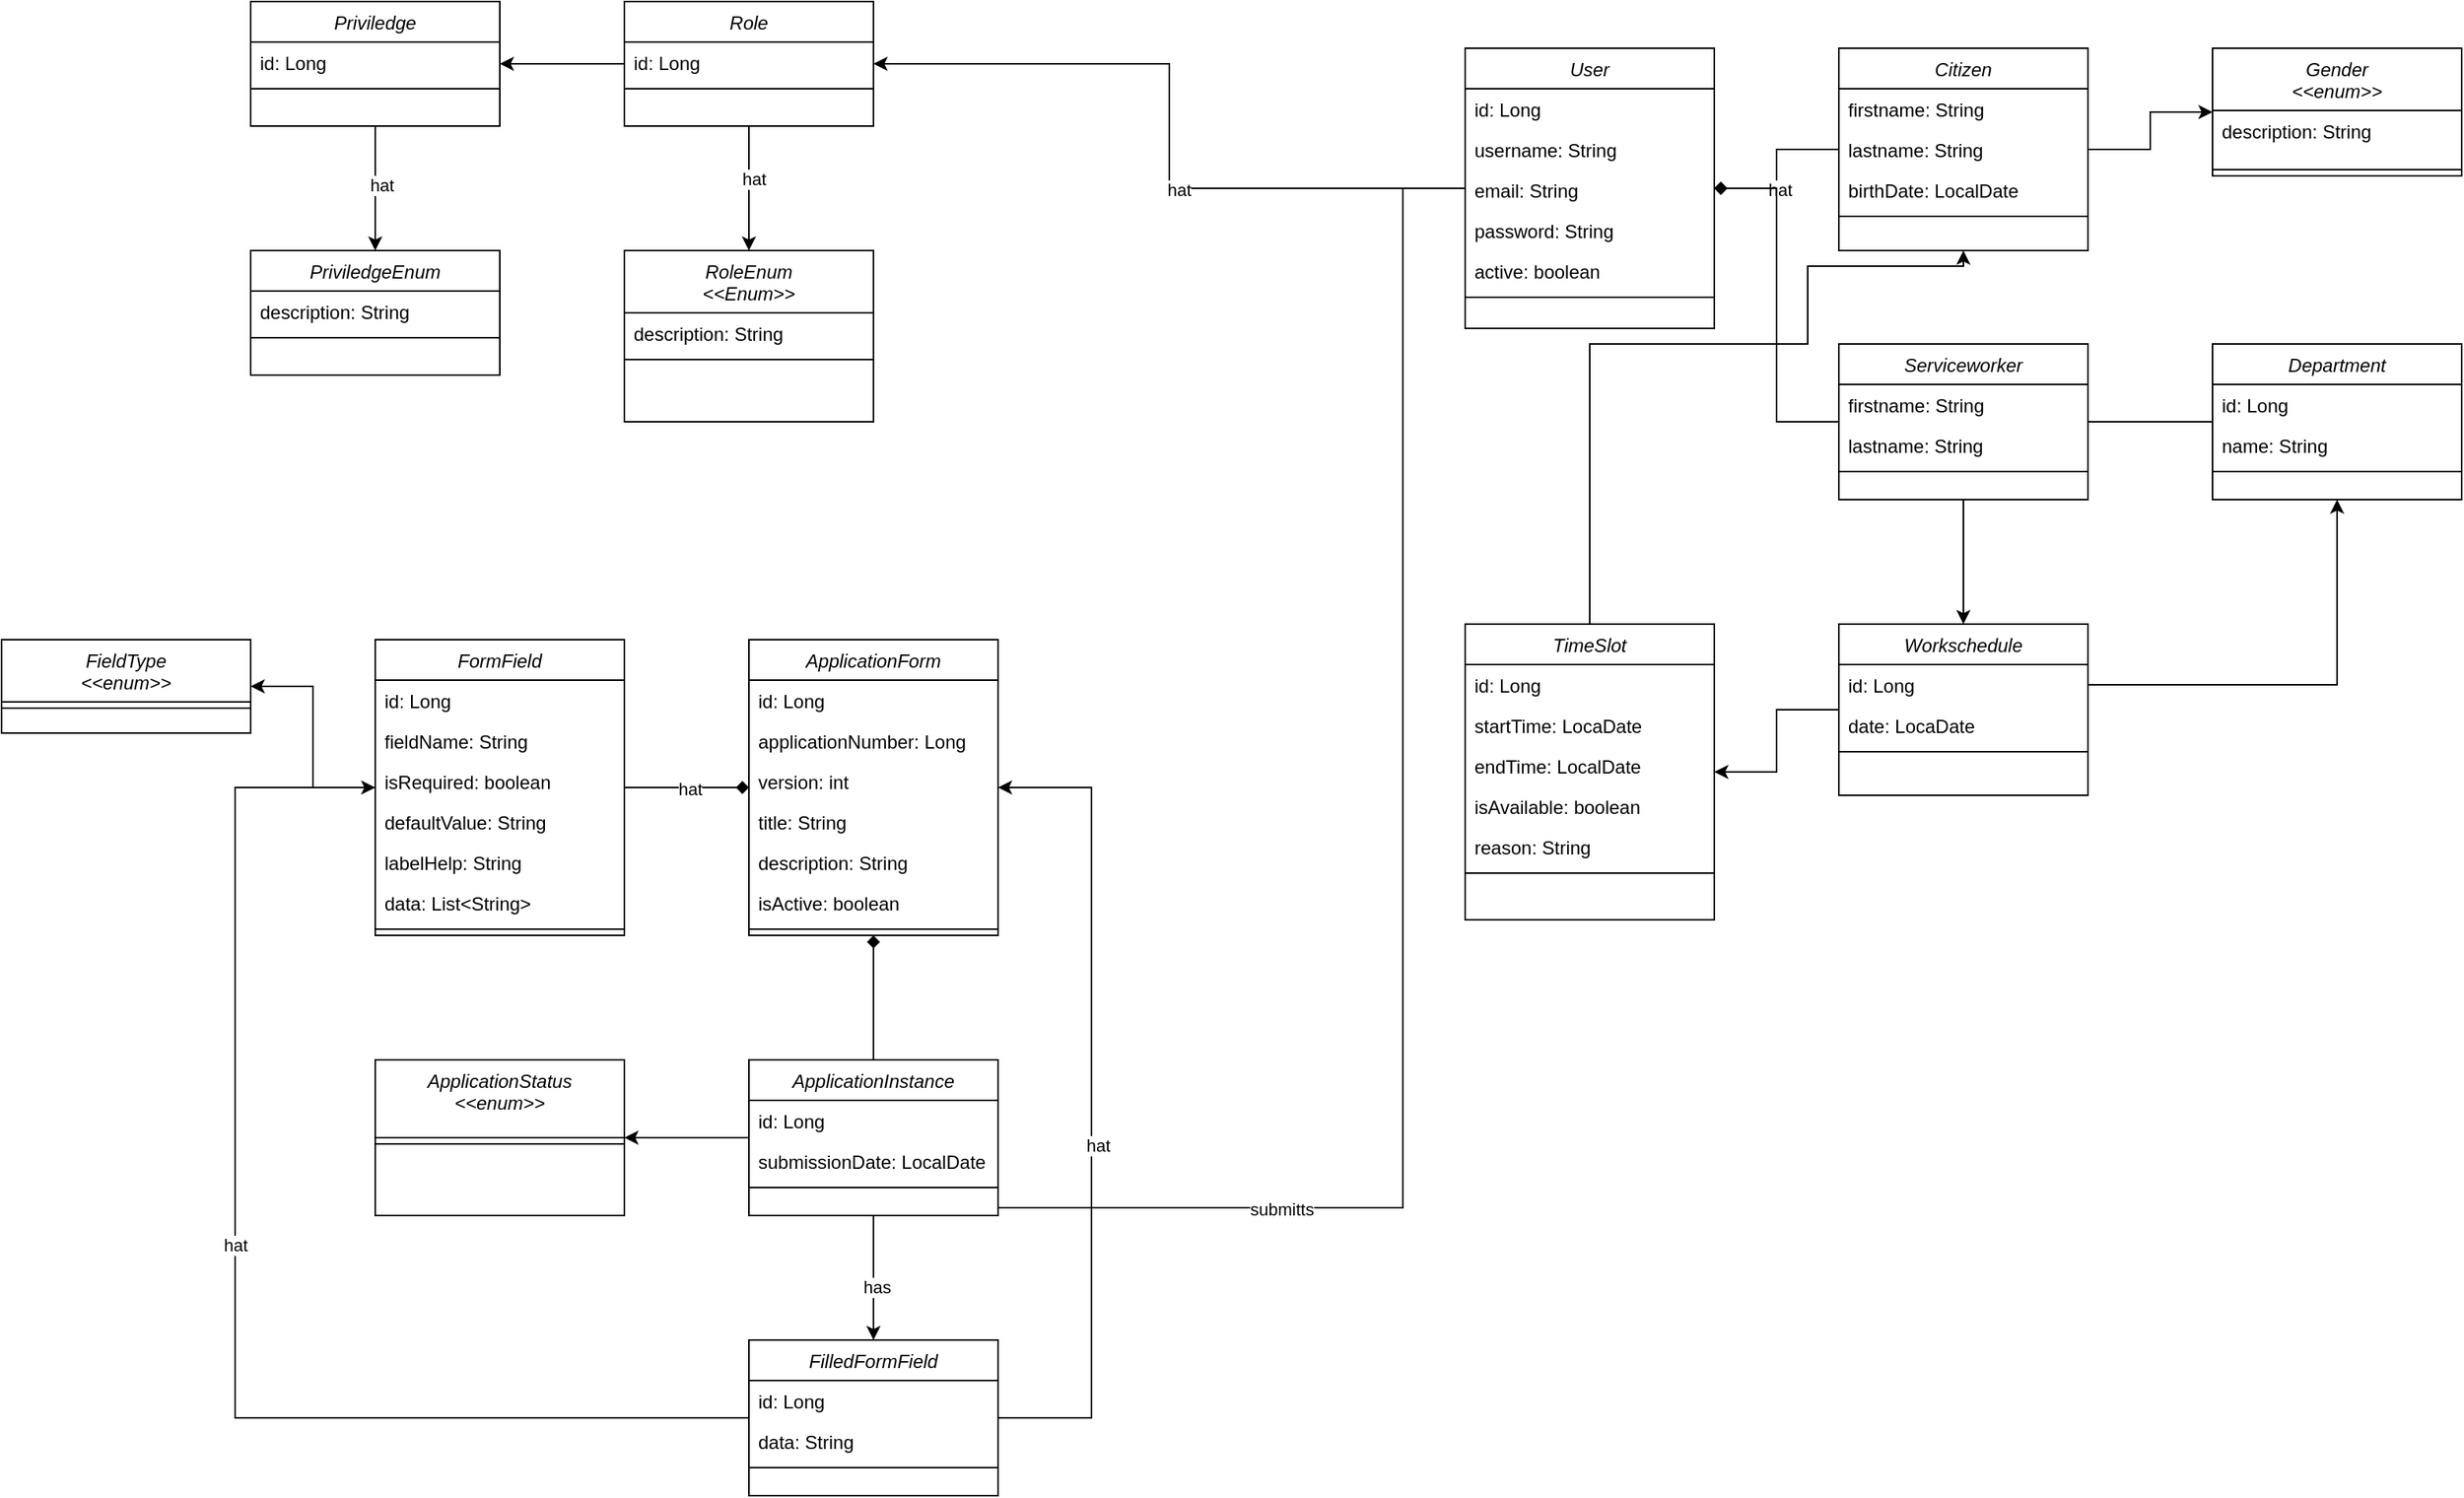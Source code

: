 <mxfile version="26.0.3">
  <diagram id="C5RBs43oDa-KdzZeNtuy" name="Page-1">
    <mxGraphModel dx="2947" dy="1376" grid="1" gridSize="10" guides="1" tooltips="1" connect="1" arrows="1" fold="1" page="1" pageScale="1" pageWidth="827" pageHeight="1169" math="0" shadow="0">
      <root>
        <mxCell id="WIyWlLk6GJQsqaUBKTNV-0" />
        <mxCell id="WIyWlLk6GJQsqaUBKTNV-1" parent="WIyWlLk6GJQsqaUBKTNV-0" />
        <mxCell id="6bHuOP_yuYcbNg2wwHoa-10" value="" style="edgeStyle=orthogonalEdgeStyle;rounded=0;orthogonalLoop=1;jettySize=auto;html=1;" edge="1" parent="WIyWlLk6GJQsqaUBKTNV-1" source="zkfFHV4jXpPFQw0GAbJ--0" target="6bHuOP_yuYcbNg2wwHoa-3">
          <mxGeometry relative="1" as="geometry" />
        </mxCell>
        <mxCell id="6bHuOP_yuYcbNg2wwHoa-11" value="hat" style="edgeLabel;html=1;align=center;verticalAlign=middle;resizable=0;points=[];" vertex="1" connectable="0" parent="6bHuOP_yuYcbNg2wwHoa-10">
          <mxGeometry x="-0.2" y="1" relative="1" as="geometry">
            <mxPoint as="offset" />
          </mxGeometry>
        </mxCell>
        <mxCell id="6bHuOP_yuYcbNg2wwHoa-40" value="" style="edgeStyle=orthogonalEdgeStyle;rounded=0;orthogonalLoop=1;jettySize=auto;html=1;startArrow=diamond;startFill=1;endArrow=none;endFill=0;" edge="1" parent="WIyWlLk6GJQsqaUBKTNV-1" source="zkfFHV4jXpPFQw0GAbJ--0" target="6bHuOP_yuYcbNg2wwHoa-33">
          <mxGeometry relative="1" as="geometry" />
        </mxCell>
        <mxCell id="6bHuOP_yuYcbNg2wwHoa-41" value="hat" style="edgeLabel;html=1;align=center;verticalAlign=middle;resizable=0;points=[];" vertex="1" connectable="0" parent="6bHuOP_yuYcbNg2wwHoa-40">
          <mxGeometry x="-0.154" y="-2" relative="1" as="geometry">
            <mxPoint y="5" as="offset" />
          </mxGeometry>
        </mxCell>
        <mxCell id="zkfFHV4jXpPFQw0GAbJ--0" value="User" style="swimlane;fontStyle=2;align=center;verticalAlign=top;childLayout=stackLayout;horizontal=1;startSize=26;horizontalStack=0;resizeParent=1;resizeLast=0;collapsible=1;marginBottom=0;rounded=0;shadow=0;strokeWidth=1;" parent="WIyWlLk6GJQsqaUBKTNV-1" vertex="1">
          <mxGeometry x="150" y="120" width="160" height="180" as="geometry">
            <mxRectangle x="230" y="140" width="160" height="26" as="alternateBounds" />
          </mxGeometry>
        </mxCell>
        <mxCell id="zkfFHV4jXpPFQw0GAbJ--1" value="id: Long" style="text;align=left;verticalAlign=top;spacingLeft=4;spacingRight=4;overflow=hidden;rotatable=0;points=[[0,0.5],[1,0.5]];portConstraint=eastwest;" parent="zkfFHV4jXpPFQw0GAbJ--0" vertex="1">
          <mxGeometry y="26" width="160" height="26" as="geometry" />
        </mxCell>
        <mxCell id="zkfFHV4jXpPFQw0GAbJ--2" value="username: String" style="text;align=left;verticalAlign=top;spacingLeft=4;spacingRight=4;overflow=hidden;rotatable=0;points=[[0,0.5],[1,0.5]];portConstraint=eastwest;rounded=0;shadow=0;html=0;" parent="zkfFHV4jXpPFQw0GAbJ--0" vertex="1">
          <mxGeometry y="52" width="160" height="26" as="geometry" />
        </mxCell>
        <mxCell id="zkfFHV4jXpPFQw0GAbJ--3" value="email: String" style="text;align=left;verticalAlign=top;spacingLeft=4;spacingRight=4;overflow=hidden;rotatable=0;points=[[0,0.5],[1,0.5]];portConstraint=eastwest;rounded=0;shadow=0;html=0;" parent="zkfFHV4jXpPFQw0GAbJ--0" vertex="1">
          <mxGeometry y="78" width="160" height="26" as="geometry" />
        </mxCell>
        <mxCell id="6bHuOP_yuYcbNg2wwHoa-0" value="password: String" style="text;align=left;verticalAlign=top;spacingLeft=4;spacingRight=4;overflow=hidden;rotatable=0;points=[[0,0.5],[1,0.5]];portConstraint=eastwest;rounded=0;shadow=0;html=0;" vertex="1" parent="zkfFHV4jXpPFQw0GAbJ--0">
          <mxGeometry y="104" width="160" height="26" as="geometry" />
        </mxCell>
        <mxCell id="6bHuOP_yuYcbNg2wwHoa-1" value="active: boolean" style="text;align=left;verticalAlign=top;spacingLeft=4;spacingRight=4;overflow=hidden;rotatable=0;points=[[0,0.5],[1,0.5]];portConstraint=eastwest;rounded=0;shadow=0;html=0;" vertex="1" parent="zkfFHV4jXpPFQw0GAbJ--0">
          <mxGeometry y="130" width="160" height="26" as="geometry" />
        </mxCell>
        <mxCell id="zkfFHV4jXpPFQw0GAbJ--4" value="" style="line;html=1;strokeWidth=1;align=left;verticalAlign=middle;spacingTop=-1;spacingLeft=3;spacingRight=3;rotatable=0;labelPosition=right;points=[];portConstraint=eastwest;" parent="zkfFHV4jXpPFQw0GAbJ--0" vertex="1">
          <mxGeometry y="156" width="160" height="8" as="geometry" />
        </mxCell>
        <mxCell id="6bHuOP_yuYcbNg2wwHoa-15" value="" style="edgeStyle=orthogonalEdgeStyle;rounded=0;orthogonalLoop=1;jettySize=auto;html=1;" edge="1" parent="WIyWlLk6GJQsqaUBKTNV-1" source="6bHuOP_yuYcbNg2wwHoa-3" target="6bHuOP_yuYcbNg2wwHoa-12">
          <mxGeometry relative="1" as="geometry" />
        </mxCell>
        <mxCell id="6bHuOP_yuYcbNg2wwHoa-16" value="hat" style="edgeLabel;html=1;align=center;verticalAlign=middle;resizable=0;points=[];" vertex="1" connectable="0" parent="6bHuOP_yuYcbNg2wwHoa-15">
          <mxGeometry x="-0.15" y="3" relative="1" as="geometry">
            <mxPoint as="offset" />
          </mxGeometry>
        </mxCell>
        <mxCell id="6bHuOP_yuYcbNg2wwHoa-20" value="" style="edgeStyle=orthogonalEdgeStyle;rounded=0;orthogonalLoop=1;jettySize=auto;html=1;" edge="1" parent="WIyWlLk6GJQsqaUBKTNV-1" source="6bHuOP_yuYcbNg2wwHoa-3" target="6bHuOP_yuYcbNg2wwHoa-17">
          <mxGeometry relative="1" as="geometry" />
        </mxCell>
        <mxCell id="6bHuOP_yuYcbNg2wwHoa-3" value="Role" style="swimlane;fontStyle=2;align=center;verticalAlign=top;childLayout=stackLayout;horizontal=1;startSize=26;horizontalStack=0;resizeParent=1;resizeLast=0;collapsible=1;marginBottom=0;rounded=0;shadow=0;strokeWidth=1;" vertex="1" parent="WIyWlLk6GJQsqaUBKTNV-1">
          <mxGeometry x="-390" y="90" width="160" height="80" as="geometry">
            <mxRectangle x="230" y="140" width="160" height="26" as="alternateBounds" />
          </mxGeometry>
        </mxCell>
        <mxCell id="6bHuOP_yuYcbNg2wwHoa-4" value="id: Long" style="text;align=left;verticalAlign=top;spacingLeft=4;spacingRight=4;overflow=hidden;rotatable=0;points=[[0,0.5],[1,0.5]];portConstraint=eastwest;" vertex="1" parent="6bHuOP_yuYcbNg2wwHoa-3">
          <mxGeometry y="26" width="160" height="26" as="geometry" />
        </mxCell>
        <mxCell id="6bHuOP_yuYcbNg2wwHoa-9" value="" style="line;html=1;strokeWidth=1;align=left;verticalAlign=middle;spacingTop=-1;spacingLeft=3;spacingRight=3;rotatable=0;labelPosition=right;points=[];portConstraint=eastwest;" vertex="1" parent="6bHuOP_yuYcbNg2wwHoa-3">
          <mxGeometry y="52" width="160" height="8" as="geometry" />
        </mxCell>
        <mxCell id="6bHuOP_yuYcbNg2wwHoa-12" value="RoleEnum&#xa;&lt;&lt;Enum&gt;&gt;&#xa;" style="swimlane;fontStyle=2;align=center;verticalAlign=top;childLayout=stackLayout;horizontal=1;startSize=40;horizontalStack=0;resizeParent=1;resizeLast=0;collapsible=1;marginBottom=0;rounded=0;shadow=0;strokeWidth=1;" vertex="1" parent="WIyWlLk6GJQsqaUBKTNV-1">
          <mxGeometry x="-390" y="250" width="160" height="110" as="geometry">
            <mxRectangle x="230" y="140" width="160" height="26" as="alternateBounds" />
          </mxGeometry>
        </mxCell>
        <mxCell id="6bHuOP_yuYcbNg2wwHoa-13" value="description: String" style="text;align=left;verticalAlign=top;spacingLeft=4;spacingRight=4;overflow=hidden;rotatable=0;points=[[0,0.5],[1,0.5]];portConstraint=eastwest;" vertex="1" parent="6bHuOP_yuYcbNg2wwHoa-12">
          <mxGeometry y="40" width="160" height="26" as="geometry" />
        </mxCell>
        <mxCell id="6bHuOP_yuYcbNg2wwHoa-14" value="" style="line;html=1;strokeWidth=1;align=left;verticalAlign=middle;spacingTop=-1;spacingLeft=3;spacingRight=3;rotatable=0;labelPosition=right;points=[];portConstraint=eastwest;" vertex="1" parent="6bHuOP_yuYcbNg2wwHoa-12">
          <mxGeometry y="66" width="160" height="8" as="geometry" />
        </mxCell>
        <mxCell id="6bHuOP_yuYcbNg2wwHoa-24" value="" style="edgeStyle=orthogonalEdgeStyle;rounded=0;orthogonalLoop=1;jettySize=auto;html=1;" edge="1" parent="WIyWlLk6GJQsqaUBKTNV-1" source="6bHuOP_yuYcbNg2wwHoa-17" target="6bHuOP_yuYcbNg2wwHoa-21">
          <mxGeometry relative="1" as="geometry" />
        </mxCell>
        <mxCell id="6bHuOP_yuYcbNg2wwHoa-25" value="hat" style="edgeLabel;html=1;align=center;verticalAlign=middle;resizable=0;points=[];" vertex="1" connectable="0" parent="6bHuOP_yuYcbNg2wwHoa-24">
          <mxGeometry x="-0.067" y="4" relative="1" as="geometry">
            <mxPoint as="offset" />
          </mxGeometry>
        </mxCell>
        <mxCell id="6bHuOP_yuYcbNg2wwHoa-17" value="Priviledge" style="swimlane;fontStyle=2;align=center;verticalAlign=top;childLayout=stackLayout;horizontal=1;startSize=26;horizontalStack=0;resizeParent=1;resizeLast=0;collapsible=1;marginBottom=0;rounded=0;shadow=0;strokeWidth=1;" vertex="1" parent="WIyWlLk6GJQsqaUBKTNV-1">
          <mxGeometry x="-630" y="90" width="160" height="80" as="geometry">
            <mxRectangle x="230" y="140" width="160" height="26" as="alternateBounds" />
          </mxGeometry>
        </mxCell>
        <mxCell id="6bHuOP_yuYcbNg2wwHoa-18" value="id: Long" style="text;align=left;verticalAlign=top;spacingLeft=4;spacingRight=4;overflow=hidden;rotatable=0;points=[[0,0.5],[1,0.5]];portConstraint=eastwest;" vertex="1" parent="6bHuOP_yuYcbNg2wwHoa-17">
          <mxGeometry y="26" width="160" height="26" as="geometry" />
        </mxCell>
        <mxCell id="6bHuOP_yuYcbNg2wwHoa-19" value="" style="line;html=1;strokeWidth=1;align=left;verticalAlign=middle;spacingTop=-1;spacingLeft=3;spacingRight=3;rotatable=0;labelPosition=right;points=[];portConstraint=eastwest;" vertex="1" parent="6bHuOP_yuYcbNg2wwHoa-17">
          <mxGeometry y="52" width="160" height="8" as="geometry" />
        </mxCell>
        <mxCell id="6bHuOP_yuYcbNg2wwHoa-21" value="PriviledgeEnum" style="swimlane;fontStyle=2;align=center;verticalAlign=top;childLayout=stackLayout;horizontal=1;startSize=26;horizontalStack=0;resizeParent=1;resizeLast=0;collapsible=1;marginBottom=0;rounded=0;shadow=0;strokeWidth=1;" vertex="1" parent="WIyWlLk6GJQsqaUBKTNV-1">
          <mxGeometry x="-630" y="250" width="160" height="80" as="geometry">
            <mxRectangle x="230" y="140" width="160" height="26" as="alternateBounds" />
          </mxGeometry>
        </mxCell>
        <mxCell id="6bHuOP_yuYcbNg2wwHoa-22" value="description: String" style="text;align=left;verticalAlign=top;spacingLeft=4;spacingRight=4;overflow=hidden;rotatable=0;points=[[0,0.5],[1,0.5]];portConstraint=eastwest;" vertex="1" parent="6bHuOP_yuYcbNg2wwHoa-21">
          <mxGeometry y="26" width="160" height="26" as="geometry" />
        </mxCell>
        <mxCell id="6bHuOP_yuYcbNg2wwHoa-23" value="" style="line;html=1;strokeWidth=1;align=left;verticalAlign=middle;spacingTop=-1;spacingLeft=3;spacingRight=3;rotatable=0;labelPosition=right;points=[];portConstraint=eastwest;" vertex="1" parent="6bHuOP_yuYcbNg2wwHoa-21">
          <mxGeometry y="52" width="160" height="8" as="geometry" />
        </mxCell>
        <mxCell id="6bHuOP_yuYcbNg2wwHoa-49" value="" style="edgeStyle=orthogonalEdgeStyle;rounded=0;orthogonalLoop=1;jettySize=auto;html=1;" edge="1" parent="WIyWlLk6GJQsqaUBKTNV-1" source="6bHuOP_yuYcbNg2wwHoa-33" target="6bHuOP_yuYcbNg2wwHoa-44">
          <mxGeometry relative="1" as="geometry" />
        </mxCell>
        <mxCell id="6bHuOP_yuYcbNg2wwHoa-33" value="Citizen" style="swimlane;fontStyle=2;align=center;verticalAlign=top;childLayout=stackLayout;horizontal=1;startSize=26;horizontalStack=0;resizeParent=1;resizeLast=0;collapsible=1;marginBottom=0;rounded=0;shadow=0;strokeWidth=1;" vertex="1" parent="WIyWlLk6GJQsqaUBKTNV-1">
          <mxGeometry x="390" y="120" width="160" height="130" as="geometry">
            <mxRectangle x="230" y="140" width="160" height="26" as="alternateBounds" />
          </mxGeometry>
        </mxCell>
        <mxCell id="6bHuOP_yuYcbNg2wwHoa-34" value="firstname: String" style="text;align=left;verticalAlign=top;spacingLeft=4;spacingRight=4;overflow=hidden;rotatable=0;points=[[0,0.5],[1,0.5]];portConstraint=eastwest;" vertex="1" parent="6bHuOP_yuYcbNg2wwHoa-33">
          <mxGeometry y="26" width="160" height="26" as="geometry" />
        </mxCell>
        <mxCell id="6bHuOP_yuYcbNg2wwHoa-35" value="lastname: String" style="text;align=left;verticalAlign=top;spacingLeft=4;spacingRight=4;overflow=hidden;rotatable=0;points=[[0,0.5],[1,0.5]];portConstraint=eastwest;rounded=0;shadow=0;html=0;" vertex="1" parent="6bHuOP_yuYcbNg2wwHoa-33">
          <mxGeometry y="52" width="160" height="26" as="geometry" />
        </mxCell>
        <mxCell id="6bHuOP_yuYcbNg2wwHoa-36" value="birthDate: LocalDate" style="text;align=left;verticalAlign=top;spacingLeft=4;spacingRight=4;overflow=hidden;rotatable=0;points=[[0,0.5],[1,0.5]];portConstraint=eastwest;rounded=0;shadow=0;html=0;" vertex="1" parent="6bHuOP_yuYcbNg2wwHoa-33">
          <mxGeometry y="78" width="160" height="26" as="geometry" />
        </mxCell>
        <mxCell id="6bHuOP_yuYcbNg2wwHoa-39" value="" style="line;html=1;strokeWidth=1;align=left;verticalAlign=middle;spacingTop=-1;spacingLeft=3;spacingRight=3;rotatable=0;labelPosition=right;points=[];portConstraint=eastwest;" vertex="1" parent="6bHuOP_yuYcbNg2wwHoa-33">
          <mxGeometry y="104" width="160" height="8" as="geometry" />
        </mxCell>
        <mxCell id="6bHuOP_yuYcbNg2wwHoa-44" value="Gender&#xa;&lt;&lt;enum&gt;&gt;&#xa;" style="swimlane;fontStyle=2;align=center;verticalAlign=top;childLayout=stackLayout;horizontal=1;startSize=40;horizontalStack=0;resizeParent=1;resizeLast=0;collapsible=1;marginBottom=0;rounded=0;shadow=0;strokeWidth=1;" vertex="1" parent="WIyWlLk6GJQsqaUBKTNV-1">
          <mxGeometry x="630" y="120" width="160" height="82" as="geometry">
            <mxRectangle x="230" y="140" width="160" height="26" as="alternateBounds" />
          </mxGeometry>
        </mxCell>
        <mxCell id="6bHuOP_yuYcbNg2wwHoa-47" value="description: String" style="text;align=left;verticalAlign=top;spacingLeft=4;spacingRight=4;overflow=hidden;rotatable=0;points=[[0,0.5],[1,0.5]];portConstraint=eastwest;rounded=0;shadow=0;html=0;" vertex="1" parent="6bHuOP_yuYcbNg2wwHoa-44">
          <mxGeometry y="40" width="160" height="34" as="geometry" />
        </mxCell>
        <mxCell id="6bHuOP_yuYcbNg2wwHoa-48" value="" style="line;html=1;strokeWidth=1;align=left;verticalAlign=middle;spacingTop=-1;spacingLeft=3;spacingRight=3;rotatable=0;labelPosition=right;points=[];portConstraint=eastwest;" vertex="1" parent="6bHuOP_yuYcbNg2wwHoa-44">
          <mxGeometry y="74" width="160" height="8" as="geometry" />
        </mxCell>
        <mxCell id="6bHuOP_yuYcbNg2wwHoa-61" value="" style="edgeStyle=orthogonalEdgeStyle;rounded=0;orthogonalLoop=1;jettySize=auto;html=1;endArrow=none;endFill=0;" edge="1" parent="WIyWlLk6GJQsqaUBKTNV-1" source="6bHuOP_yuYcbNg2wwHoa-50" target="6bHuOP_yuYcbNg2wwHoa-57">
          <mxGeometry relative="1" as="geometry" />
        </mxCell>
        <mxCell id="6bHuOP_yuYcbNg2wwHoa-66" value="" style="edgeStyle=orthogonalEdgeStyle;rounded=0;orthogonalLoop=1;jettySize=auto;html=1;" edge="1" parent="WIyWlLk6GJQsqaUBKTNV-1" source="6bHuOP_yuYcbNg2wwHoa-50" target="6bHuOP_yuYcbNg2wwHoa-62">
          <mxGeometry relative="1" as="geometry" />
        </mxCell>
        <mxCell id="6bHuOP_yuYcbNg2wwHoa-50" value="Serviceworker" style="swimlane;fontStyle=2;align=center;verticalAlign=top;childLayout=stackLayout;horizontal=1;startSize=26;horizontalStack=0;resizeParent=1;resizeLast=0;collapsible=1;marginBottom=0;rounded=0;shadow=0;strokeWidth=1;" vertex="1" parent="WIyWlLk6GJQsqaUBKTNV-1">
          <mxGeometry x="390" y="310" width="160" height="100" as="geometry">
            <mxRectangle x="230" y="140" width="160" height="26" as="alternateBounds" />
          </mxGeometry>
        </mxCell>
        <mxCell id="6bHuOP_yuYcbNg2wwHoa-51" value="firstname: String" style="text;align=left;verticalAlign=top;spacingLeft=4;spacingRight=4;overflow=hidden;rotatable=0;points=[[0,0.5],[1,0.5]];portConstraint=eastwest;" vertex="1" parent="6bHuOP_yuYcbNg2wwHoa-50">
          <mxGeometry y="26" width="160" height="26" as="geometry" />
        </mxCell>
        <mxCell id="6bHuOP_yuYcbNg2wwHoa-52" value="lastname: String" style="text;align=left;verticalAlign=top;spacingLeft=4;spacingRight=4;overflow=hidden;rotatable=0;points=[[0,0.5],[1,0.5]];portConstraint=eastwest;rounded=0;shadow=0;html=0;" vertex="1" parent="6bHuOP_yuYcbNg2wwHoa-50">
          <mxGeometry y="52" width="160" height="26" as="geometry" />
        </mxCell>
        <mxCell id="6bHuOP_yuYcbNg2wwHoa-54" value="" style="line;html=1;strokeWidth=1;align=left;verticalAlign=middle;spacingTop=-1;spacingLeft=3;spacingRight=3;rotatable=0;labelPosition=right;points=[];portConstraint=eastwest;" vertex="1" parent="6bHuOP_yuYcbNg2wwHoa-50">
          <mxGeometry y="78" width="160" height="8" as="geometry" />
        </mxCell>
        <mxCell id="6bHuOP_yuYcbNg2wwHoa-55" style="edgeStyle=orthogonalEdgeStyle;rounded=0;orthogonalLoop=1;jettySize=auto;html=1;entryX=1;entryY=0.5;entryDx=0;entryDy=0;endArrow=diamond;endFill=1;" edge="1" parent="WIyWlLk6GJQsqaUBKTNV-1" source="6bHuOP_yuYcbNg2wwHoa-50" target="zkfFHV4jXpPFQw0GAbJ--0">
          <mxGeometry relative="1" as="geometry" />
        </mxCell>
        <mxCell id="6bHuOP_yuYcbNg2wwHoa-57" value="Department" style="swimlane;fontStyle=2;align=center;verticalAlign=top;childLayout=stackLayout;horizontal=1;startSize=26;horizontalStack=0;resizeParent=1;resizeLast=0;collapsible=1;marginBottom=0;rounded=0;shadow=0;strokeWidth=1;" vertex="1" parent="WIyWlLk6GJQsqaUBKTNV-1">
          <mxGeometry x="630" y="310" width="160" height="100" as="geometry">
            <mxRectangle x="230" y="140" width="160" height="26" as="alternateBounds" />
          </mxGeometry>
        </mxCell>
        <mxCell id="6bHuOP_yuYcbNg2wwHoa-58" value="id: Long" style="text;align=left;verticalAlign=top;spacingLeft=4;spacingRight=4;overflow=hidden;rotatable=0;points=[[0,0.5],[1,0.5]];portConstraint=eastwest;" vertex="1" parent="6bHuOP_yuYcbNg2wwHoa-57">
          <mxGeometry y="26" width="160" height="26" as="geometry" />
        </mxCell>
        <mxCell id="6bHuOP_yuYcbNg2wwHoa-59" value="name: String" style="text;align=left;verticalAlign=top;spacingLeft=4;spacingRight=4;overflow=hidden;rotatable=0;points=[[0,0.5],[1,0.5]];portConstraint=eastwest;rounded=0;shadow=0;html=0;" vertex="1" parent="6bHuOP_yuYcbNg2wwHoa-57">
          <mxGeometry y="52" width="160" height="26" as="geometry" />
        </mxCell>
        <mxCell id="6bHuOP_yuYcbNg2wwHoa-60" value="" style="line;html=1;strokeWidth=1;align=left;verticalAlign=middle;spacingTop=-1;spacingLeft=3;spacingRight=3;rotatable=0;labelPosition=right;points=[];portConstraint=eastwest;" vertex="1" parent="6bHuOP_yuYcbNg2wwHoa-57">
          <mxGeometry y="78" width="160" height="8" as="geometry" />
        </mxCell>
        <mxCell id="6bHuOP_yuYcbNg2wwHoa-74" value="" style="edgeStyle=orthogonalEdgeStyle;rounded=0;orthogonalLoop=1;jettySize=auto;html=1;" edge="1" parent="WIyWlLk6GJQsqaUBKTNV-1" source="6bHuOP_yuYcbNg2wwHoa-62" target="6bHuOP_yuYcbNg2wwHoa-70">
          <mxGeometry relative="1" as="geometry" />
        </mxCell>
        <mxCell id="6bHuOP_yuYcbNg2wwHoa-62" value="Workschedule" style="swimlane;fontStyle=2;align=center;verticalAlign=top;childLayout=stackLayout;horizontal=1;startSize=26;horizontalStack=0;resizeParent=1;resizeLast=0;collapsible=1;marginBottom=0;rounded=0;shadow=0;strokeWidth=1;" vertex="1" parent="WIyWlLk6GJQsqaUBKTNV-1">
          <mxGeometry x="390" y="490" width="160" height="110" as="geometry">
            <mxRectangle x="230" y="140" width="160" height="26" as="alternateBounds" />
          </mxGeometry>
        </mxCell>
        <mxCell id="6bHuOP_yuYcbNg2wwHoa-63" value="id: Long" style="text;align=left;verticalAlign=top;spacingLeft=4;spacingRight=4;overflow=hidden;rotatable=0;points=[[0,0.5],[1,0.5]];portConstraint=eastwest;" vertex="1" parent="6bHuOP_yuYcbNg2wwHoa-62">
          <mxGeometry y="26" width="160" height="26" as="geometry" />
        </mxCell>
        <mxCell id="6bHuOP_yuYcbNg2wwHoa-64" value="date: LocaDate" style="text;align=left;verticalAlign=top;spacingLeft=4;spacingRight=4;overflow=hidden;rotatable=0;points=[[0,0.5],[1,0.5]];portConstraint=eastwest;rounded=0;shadow=0;html=0;" vertex="1" parent="6bHuOP_yuYcbNg2wwHoa-62">
          <mxGeometry y="52" width="160" height="26" as="geometry" />
        </mxCell>
        <mxCell id="6bHuOP_yuYcbNg2wwHoa-65" value="" style="line;html=1;strokeWidth=1;align=left;verticalAlign=middle;spacingTop=-1;spacingLeft=3;spacingRight=3;rotatable=0;labelPosition=right;points=[];portConstraint=eastwest;" vertex="1" parent="6bHuOP_yuYcbNg2wwHoa-62">
          <mxGeometry y="78" width="160" height="8" as="geometry" />
        </mxCell>
        <mxCell id="6bHuOP_yuYcbNg2wwHoa-69" style="edgeStyle=orthogonalEdgeStyle;rounded=0;orthogonalLoop=1;jettySize=auto;html=1;" edge="1" parent="WIyWlLk6GJQsqaUBKTNV-1" source="6bHuOP_yuYcbNg2wwHoa-63" target="6bHuOP_yuYcbNg2wwHoa-57">
          <mxGeometry relative="1" as="geometry" />
        </mxCell>
        <mxCell id="6bHuOP_yuYcbNg2wwHoa-79" style="edgeStyle=orthogonalEdgeStyle;rounded=0;orthogonalLoop=1;jettySize=auto;html=1;" edge="1" parent="WIyWlLk6GJQsqaUBKTNV-1" source="6bHuOP_yuYcbNg2wwHoa-70" target="6bHuOP_yuYcbNg2wwHoa-33">
          <mxGeometry relative="1" as="geometry">
            <Array as="points">
              <mxPoint x="230" y="310" />
              <mxPoint x="370" y="310" />
              <mxPoint x="370" y="260" />
              <mxPoint x="470" y="260" />
            </Array>
          </mxGeometry>
        </mxCell>
        <mxCell id="6bHuOP_yuYcbNg2wwHoa-70" value="TimeSlot" style="swimlane;fontStyle=2;align=center;verticalAlign=top;childLayout=stackLayout;horizontal=1;startSize=26;horizontalStack=0;resizeParent=1;resizeLast=0;collapsible=1;marginBottom=0;rounded=0;shadow=0;strokeWidth=1;" vertex="1" parent="WIyWlLk6GJQsqaUBKTNV-1">
          <mxGeometry x="150" y="490" width="160" height="190" as="geometry">
            <mxRectangle x="230" y="140" width="160" height="26" as="alternateBounds" />
          </mxGeometry>
        </mxCell>
        <mxCell id="6bHuOP_yuYcbNg2wwHoa-71" value="id: Long" style="text;align=left;verticalAlign=top;spacingLeft=4;spacingRight=4;overflow=hidden;rotatable=0;points=[[0,0.5],[1,0.5]];portConstraint=eastwest;" vertex="1" parent="6bHuOP_yuYcbNg2wwHoa-70">
          <mxGeometry y="26" width="160" height="26" as="geometry" />
        </mxCell>
        <mxCell id="6bHuOP_yuYcbNg2wwHoa-72" value="startTime: LocaDate" style="text;align=left;verticalAlign=top;spacingLeft=4;spacingRight=4;overflow=hidden;rotatable=0;points=[[0,0.5],[1,0.5]];portConstraint=eastwest;rounded=0;shadow=0;html=0;" vertex="1" parent="6bHuOP_yuYcbNg2wwHoa-70">
          <mxGeometry y="52" width="160" height="26" as="geometry" />
        </mxCell>
        <mxCell id="6bHuOP_yuYcbNg2wwHoa-75" value="endTime: LocalDate" style="text;align=left;verticalAlign=top;spacingLeft=4;spacingRight=4;overflow=hidden;rotatable=0;points=[[0,0.5],[1,0.5]];portConstraint=eastwest;rounded=0;shadow=0;html=0;" vertex="1" parent="6bHuOP_yuYcbNg2wwHoa-70">
          <mxGeometry y="78" width="160" height="26" as="geometry" />
        </mxCell>
        <mxCell id="6bHuOP_yuYcbNg2wwHoa-76" value="isAvailable: boolean" style="text;align=left;verticalAlign=top;spacingLeft=4;spacingRight=4;overflow=hidden;rotatable=0;points=[[0,0.5],[1,0.5]];portConstraint=eastwest;rounded=0;shadow=0;html=0;" vertex="1" parent="6bHuOP_yuYcbNg2wwHoa-70">
          <mxGeometry y="104" width="160" height="26" as="geometry" />
        </mxCell>
        <mxCell id="6bHuOP_yuYcbNg2wwHoa-77" value="reason: String" style="text;align=left;verticalAlign=top;spacingLeft=4;spacingRight=4;overflow=hidden;rotatable=0;points=[[0,0.5],[1,0.5]];portConstraint=eastwest;rounded=0;shadow=0;html=0;" vertex="1" parent="6bHuOP_yuYcbNg2wwHoa-70">
          <mxGeometry y="130" width="160" height="26" as="geometry" />
        </mxCell>
        <mxCell id="6bHuOP_yuYcbNg2wwHoa-73" value="" style="line;html=1;strokeWidth=1;align=left;verticalAlign=middle;spacingTop=-1;spacingLeft=3;spacingRight=3;rotatable=0;labelPosition=right;points=[];portConstraint=eastwest;" vertex="1" parent="6bHuOP_yuYcbNg2wwHoa-70">
          <mxGeometry y="156" width="160" height="8" as="geometry" />
        </mxCell>
        <mxCell id="6bHuOP_yuYcbNg2wwHoa-96" value="" style="edgeStyle=orthogonalEdgeStyle;rounded=0;orthogonalLoop=1;jettySize=auto;html=1;startArrow=diamond;startFill=1;endArrow=none;endFill=0;" edge="1" parent="WIyWlLk6GJQsqaUBKTNV-1" source="6bHuOP_yuYcbNg2wwHoa-80" target="6bHuOP_yuYcbNg2wwHoa-88">
          <mxGeometry relative="1" as="geometry" />
        </mxCell>
        <mxCell id="6bHuOP_yuYcbNg2wwHoa-98" value="hat" style="edgeLabel;html=1;align=center;verticalAlign=middle;resizable=0;points=[];" vertex="1" connectable="0" parent="6bHuOP_yuYcbNg2wwHoa-96">
          <mxGeometry x="-0.05" y="1" relative="1" as="geometry">
            <mxPoint as="offset" />
          </mxGeometry>
        </mxCell>
        <mxCell id="6bHuOP_yuYcbNg2wwHoa-116" value="" style="edgeStyle=orthogonalEdgeStyle;rounded=0;orthogonalLoop=1;jettySize=auto;html=1;startArrow=diamond;startFill=1;endArrow=none;endFill=0;" edge="1" parent="WIyWlLk6GJQsqaUBKTNV-1" source="6bHuOP_yuYcbNg2wwHoa-80" target="6bHuOP_yuYcbNg2wwHoa-108">
          <mxGeometry relative="1" as="geometry" />
        </mxCell>
        <mxCell id="6bHuOP_yuYcbNg2wwHoa-80" value="ApplicationForm" style="swimlane;fontStyle=2;align=center;verticalAlign=top;childLayout=stackLayout;horizontal=1;startSize=26;horizontalStack=0;resizeParent=1;resizeLast=0;collapsible=1;marginBottom=0;rounded=0;shadow=0;strokeWidth=1;" vertex="1" parent="WIyWlLk6GJQsqaUBKTNV-1">
          <mxGeometry x="-310" y="500" width="160" height="190" as="geometry">
            <mxRectangle x="230" y="140" width="160" height="26" as="alternateBounds" />
          </mxGeometry>
        </mxCell>
        <mxCell id="6bHuOP_yuYcbNg2wwHoa-81" value="id: Long" style="text;align=left;verticalAlign=top;spacingLeft=4;spacingRight=4;overflow=hidden;rotatable=0;points=[[0,0.5],[1,0.5]];portConstraint=eastwest;" vertex="1" parent="6bHuOP_yuYcbNg2wwHoa-80">
          <mxGeometry y="26" width="160" height="26" as="geometry" />
        </mxCell>
        <mxCell id="6bHuOP_yuYcbNg2wwHoa-82" value="applicationNumber: Long" style="text;align=left;verticalAlign=top;spacingLeft=4;spacingRight=4;overflow=hidden;rotatable=0;points=[[0,0.5],[1,0.5]];portConstraint=eastwest;rounded=0;shadow=0;html=0;" vertex="1" parent="6bHuOP_yuYcbNg2wwHoa-80">
          <mxGeometry y="52" width="160" height="26" as="geometry" />
        </mxCell>
        <mxCell id="6bHuOP_yuYcbNg2wwHoa-83" value="version: int" style="text;align=left;verticalAlign=top;spacingLeft=4;spacingRight=4;overflow=hidden;rotatable=0;points=[[0,0.5],[1,0.5]];portConstraint=eastwest;rounded=0;shadow=0;html=0;" vertex="1" parent="6bHuOP_yuYcbNg2wwHoa-80">
          <mxGeometry y="78" width="160" height="26" as="geometry" />
        </mxCell>
        <mxCell id="6bHuOP_yuYcbNg2wwHoa-84" value="title: String" style="text;align=left;verticalAlign=top;spacingLeft=4;spacingRight=4;overflow=hidden;rotatable=0;points=[[0,0.5],[1,0.5]];portConstraint=eastwest;rounded=0;shadow=0;html=0;" vertex="1" parent="6bHuOP_yuYcbNg2wwHoa-80">
          <mxGeometry y="104" width="160" height="26" as="geometry" />
        </mxCell>
        <mxCell id="6bHuOP_yuYcbNg2wwHoa-85" value="description: String" style="text;align=left;verticalAlign=top;spacingLeft=4;spacingRight=4;overflow=hidden;rotatable=0;points=[[0,0.5],[1,0.5]];portConstraint=eastwest;rounded=0;shadow=0;html=0;" vertex="1" parent="6bHuOP_yuYcbNg2wwHoa-80">
          <mxGeometry y="130" width="160" height="26" as="geometry" />
        </mxCell>
        <mxCell id="6bHuOP_yuYcbNg2wwHoa-87" value="isActive: boolean" style="text;align=left;verticalAlign=top;spacingLeft=4;spacingRight=4;overflow=hidden;rotatable=0;points=[[0,0.5],[1,0.5]];portConstraint=eastwest;rounded=0;shadow=0;html=0;" vertex="1" parent="6bHuOP_yuYcbNg2wwHoa-80">
          <mxGeometry y="156" width="160" height="26" as="geometry" />
        </mxCell>
        <mxCell id="6bHuOP_yuYcbNg2wwHoa-86" value="" style="line;html=1;strokeWidth=1;align=left;verticalAlign=middle;spacingTop=-1;spacingLeft=3;spacingRight=3;rotatable=0;labelPosition=right;points=[];portConstraint=eastwest;" vertex="1" parent="6bHuOP_yuYcbNg2wwHoa-80">
          <mxGeometry y="182" width="160" height="8" as="geometry" />
        </mxCell>
        <mxCell id="6bHuOP_yuYcbNg2wwHoa-107" value="" style="edgeStyle=orthogonalEdgeStyle;rounded=0;orthogonalLoop=1;jettySize=auto;html=1;" edge="1" parent="WIyWlLk6GJQsqaUBKTNV-1" source="6bHuOP_yuYcbNg2wwHoa-88" target="6bHuOP_yuYcbNg2wwHoa-99">
          <mxGeometry relative="1" as="geometry" />
        </mxCell>
        <mxCell id="6bHuOP_yuYcbNg2wwHoa-88" value="FormField" style="swimlane;fontStyle=2;align=center;verticalAlign=top;childLayout=stackLayout;horizontal=1;startSize=26;horizontalStack=0;resizeParent=1;resizeLast=0;collapsible=1;marginBottom=0;rounded=0;shadow=0;strokeWidth=1;" vertex="1" parent="WIyWlLk6GJQsqaUBKTNV-1">
          <mxGeometry x="-550" y="500" width="160" height="190" as="geometry">
            <mxRectangle x="230" y="140" width="160" height="26" as="alternateBounds" />
          </mxGeometry>
        </mxCell>
        <mxCell id="6bHuOP_yuYcbNg2wwHoa-89" value="id: Long" style="text;align=left;verticalAlign=top;spacingLeft=4;spacingRight=4;overflow=hidden;rotatable=0;points=[[0,0.5],[1,0.5]];portConstraint=eastwest;" vertex="1" parent="6bHuOP_yuYcbNg2wwHoa-88">
          <mxGeometry y="26" width="160" height="26" as="geometry" />
        </mxCell>
        <mxCell id="6bHuOP_yuYcbNg2wwHoa-90" value="fieldName: String" style="text;align=left;verticalAlign=top;spacingLeft=4;spacingRight=4;overflow=hidden;rotatable=0;points=[[0,0.5],[1,0.5]];portConstraint=eastwest;rounded=0;shadow=0;html=0;" vertex="1" parent="6bHuOP_yuYcbNg2wwHoa-88">
          <mxGeometry y="52" width="160" height="26" as="geometry" />
        </mxCell>
        <mxCell id="6bHuOP_yuYcbNg2wwHoa-91" value="isRequired: boolean    " style="text;align=left;verticalAlign=top;spacingLeft=4;spacingRight=4;overflow=hidden;rotatable=0;points=[[0,0.5],[1,0.5]];portConstraint=eastwest;rounded=0;shadow=0;html=0;" vertex="1" parent="6bHuOP_yuYcbNg2wwHoa-88">
          <mxGeometry y="78" width="160" height="26" as="geometry" />
        </mxCell>
        <mxCell id="6bHuOP_yuYcbNg2wwHoa-92" value="defaultValue: String" style="text;align=left;verticalAlign=top;spacingLeft=4;spacingRight=4;overflow=hidden;rotatable=0;points=[[0,0.5],[1,0.5]];portConstraint=eastwest;rounded=0;shadow=0;html=0;" vertex="1" parent="6bHuOP_yuYcbNg2wwHoa-88">
          <mxGeometry y="104" width="160" height="26" as="geometry" />
        </mxCell>
        <mxCell id="6bHuOP_yuYcbNg2wwHoa-93" value="labelHelp: String" style="text;align=left;verticalAlign=top;spacingLeft=4;spacingRight=4;overflow=hidden;rotatable=0;points=[[0,0.5],[1,0.5]];portConstraint=eastwest;rounded=0;shadow=0;html=0;" vertex="1" parent="6bHuOP_yuYcbNg2wwHoa-88">
          <mxGeometry y="130" width="160" height="26" as="geometry" />
        </mxCell>
        <mxCell id="6bHuOP_yuYcbNg2wwHoa-94" value="data: List&lt;String&gt;" style="text;align=left;verticalAlign=top;spacingLeft=4;spacingRight=4;overflow=hidden;rotatable=0;points=[[0,0.5],[1,0.5]];portConstraint=eastwest;rounded=0;shadow=0;html=0;" vertex="1" parent="6bHuOP_yuYcbNg2wwHoa-88">
          <mxGeometry y="156" width="160" height="26" as="geometry" />
        </mxCell>
        <mxCell id="6bHuOP_yuYcbNg2wwHoa-95" value="" style="line;html=1;strokeWidth=1;align=left;verticalAlign=middle;spacingTop=-1;spacingLeft=3;spacingRight=3;rotatable=0;labelPosition=right;points=[];portConstraint=eastwest;" vertex="1" parent="6bHuOP_yuYcbNg2wwHoa-88">
          <mxGeometry y="182" width="160" height="8" as="geometry" />
        </mxCell>
        <mxCell id="6bHuOP_yuYcbNg2wwHoa-99" value="FieldType&#xa;&lt;&lt;enum&gt;&gt;&#xa;" style="swimlane;fontStyle=2;align=center;verticalAlign=top;childLayout=stackLayout;horizontal=1;startSize=40;horizontalStack=0;resizeParent=1;resizeLast=0;collapsible=1;marginBottom=0;rounded=0;shadow=0;strokeWidth=1;" vertex="1" parent="WIyWlLk6GJQsqaUBKTNV-1">
          <mxGeometry x="-790" y="500" width="160" height="60" as="geometry">
            <mxRectangle x="230" y="140" width="160" height="26" as="alternateBounds" />
          </mxGeometry>
        </mxCell>
        <mxCell id="6bHuOP_yuYcbNg2wwHoa-106" value="" style="line;html=1;strokeWidth=1;align=left;verticalAlign=middle;spacingTop=-1;spacingLeft=3;spacingRight=3;rotatable=0;labelPosition=right;points=[];portConstraint=eastwest;" vertex="1" parent="6bHuOP_yuYcbNg2wwHoa-99">
          <mxGeometry y="40" width="160" height="8" as="geometry" />
        </mxCell>
        <mxCell id="6bHuOP_yuYcbNg2wwHoa-117" style="edgeStyle=orthogonalEdgeStyle;rounded=0;orthogonalLoop=1;jettySize=auto;html=1;endArrow=none;endFill=0;" edge="1" parent="WIyWlLk6GJQsqaUBKTNV-1" source="6bHuOP_yuYcbNg2wwHoa-108" target="zkfFHV4jXpPFQw0GAbJ--0">
          <mxGeometry relative="1" as="geometry">
            <Array as="points">
              <mxPoint x="110" y="865" />
              <mxPoint x="110" y="210" />
            </Array>
          </mxGeometry>
        </mxCell>
        <mxCell id="6bHuOP_yuYcbNg2wwHoa-118" value="submitts" style="edgeLabel;html=1;align=center;verticalAlign=middle;resizable=0;points=[];" vertex="1" connectable="0" parent="6bHuOP_yuYcbNg2wwHoa-117">
          <mxGeometry x="-0.62" y="-1" relative="1" as="geometry">
            <mxPoint as="offset" />
          </mxGeometry>
        </mxCell>
        <mxCell id="6bHuOP_yuYcbNg2wwHoa-123" value="" style="edgeStyle=orthogonalEdgeStyle;rounded=0;orthogonalLoop=1;jettySize=auto;html=1;" edge="1" parent="WIyWlLk6GJQsqaUBKTNV-1" source="6bHuOP_yuYcbNg2wwHoa-108" target="6bHuOP_yuYcbNg2wwHoa-119">
          <mxGeometry relative="1" as="geometry" />
        </mxCell>
        <mxCell id="6bHuOP_yuYcbNg2wwHoa-128" value="" style="edgeStyle=orthogonalEdgeStyle;rounded=0;orthogonalLoop=1;jettySize=auto;html=1;" edge="1" parent="WIyWlLk6GJQsqaUBKTNV-1" source="6bHuOP_yuYcbNg2wwHoa-108" target="6bHuOP_yuYcbNg2wwHoa-124">
          <mxGeometry relative="1" as="geometry" />
        </mxCell>
        <mxCell id="6bHuOP_yuYcbNg2wwHoa-129" value="has" style="edgeLabel;html=1;align=center;verticalAlign=middle;resizable=0;points=[];" vertex="1" connectable="0" parent="6bHuOP_yuYcbNg2wwHoa-128">
          <mxGeometry x="0.148" y="2" relative="1" as="geometry">
            <mxPoint as="offset" />
          </mxGeometry>
        </mxCell>
        <mxCell id="6bHuOP_yuYcbNg2wwHoa-108" value="ApplicationInstance" style="swimlane;fontStyle=2;align=center;verticalAlign=top;childLayout=stackLayout;horizontal=1;startSize=26;horizontalStack=0;resizeParent=1;resizeLast=0;collapsible=1;marginBottom=0;rounded=0;shadow=0;strokeWidth=1;" vertex="1" parent="WIyWlLk6GJQsqaUBKTNV-1">
          <mxGeometry x="-310" y="770" width="160" height="100" as="geometry">
            <mxRectangle x="230" y="140" width="160" height="26" as="alternateBounds" />
          </mxGeometry>
        </mxCell>
        <mxCell id="6bHuOP_yuYcbNg2wwHoa-109" value="id: Long" style="text;align=left;verticalAlign=top;spacingLeft=4;spacingRight=4;overflow=hidden;rotatable=0;points=[[0,0.5],[1,0.5]];portConstraint=eastwest;" vertex="1" parent="6bHuOP_yuYcbNg2wwHoa-108">
          <mxGeometry y="26" width="160" height="26" as="geometry" />
        </mxCell>
        <mxCell id="6bHuOP_yuYcbNg2wwHoa-110" value="submissionDate: LocalDate" style="text;align=left;verticalAlign=top;spacingLeft=4;spacingRight=4;overflow=hidden;rotatable=0;points=[[0,0.5],[1,0.5]];portConstraint=eastwest;rounded=0;shadow=0;html=0;" vertex="1" parent="6bHuOP_yuYcbNg2wwHoa-108">
          <mxGeometry y="52" width="160" height="26" as="geometry" />
        </mxCell>
        <mxCell id="6bHuOP_yuYcbNg2wwHoa-115" value="" style="line;html=1;strokeWidth=1;align=left;verticalAlign=middle;spacingTop=-1;spacingLeft=3;spacingRight=3;rotatable=0;labelPosition=right;points=[];portConstraint=eastwest;" vertex="1" parent="6bHuOP_yuYcbNg2wwHoa-108">
          <mxGeometry y="78" width="160" height="8" as="geometry" />
        </mxCell>
        <mxCell id="6bHuOP_yuYcbNg2wwHoa-119" value="ApplicationStatus&#xa;&lt;&lt;enum&gt;&gt;&#xa;" style="swimlane;fontStyle=2;align=center;verticalAlign=top;childLayout=stackLayout;horizontal=1;startSize=50;horizontalStack=0;resizeParent=1;resizeLast=0;collapsible=1;marginBottom=0;rounded=0;shadow=0;strokeWidth=1;" vertex="1" parent="WIyWlLk6GJQsqaUBKTNV-1">
          <mxGeometry x="-550" y="770" width="160" height="100" as="geometry">
            <mxRectangle x="230" y="140" width="160" height="26" as="alternateBounds" />
          </mxGeometry>
        </mxCell>
        <mxCell id="6bHuOP_yuYcbNg2wwHoa-122" value="" style="line;html=1;strokeWidth=1;align=left;verticalAlign=middle;spacingTop=-1;spacingLeft=3;spacingRight=3;rotatable=0;labelPosition=right;points=[];portConstraint=eastwest;" vertex="1" parent="6bHuOP_yuYcbNg2wwHoa-119">
          <mxGeometry y="50" width="160" height="8" as="geometry" />
        </mxCell>
        <mxCell id="6bHuOP_yuYcbNg2wwHoa-130" style="edgeStyle=orthogonalEdgeStyle;rounded=0;orthogonalLoop=1;jettySize=auto;html=1;" edge="1" parent="WIyWlLk6GJQsqaUBKTNV-1" source="6bHuOP_yuYcbNg2wwHoa-124" target="6bHuOP_yuYcbNg2wwHoa-88">
          <mxGeometry relative="1" as="geometry">
            <Array as="points">
              <mxPoint x="-640" y="1000" />
              <mxPoint x="-640" y="595" />
            </Array>
          </mxGeometry>
        </mxCell>
        <mxCell id="6bHuOP_yuYcbNg2wwHoa-131" value="hat" style="edgeLabel;html=1;align=center;verticalAlign=middle;resizable=0;points=[];" vertex="1" connectable="0" parent="6bHuOP_yuYcbNg2wwHoa-130">
          <mxGeometry x="0.07" relative="1" as="geometry">
            <mxPoint as="offset" />
          </mxGeometry>
        </mxCell>
        <mxCell id="6bHuOP_yuYcbNg2wwHoa-132" style="edgeStyle=orthogonalEdgeStyle;rounded=0;orthogonalLoop=1;jettySize=auto;html=1;" edge="1" parent="WIyWlLk6GJQsqaUBKTNV-1" source="6bHuOP_yuYcbNg2wwHoa-124" target="6bHuOP_yuYcbNg2wwHoa-80">
          <mxGeometry relative="1" as="geometry">
            <Array as="points">
              <mxPoint x="-90" y="1000" />
              <mxPoint x="-90" y="595" />
            </Array>
          </mxGeometry>
        </mxCell>
        <mxCell id="6bHuOP_yuYcbNg2wwHoa-133" value="hat" style="edgeLabel;html=1;align=center;verticalAlign=middle;resizable=0;points=[];" vertex="1" connectable="0" parent="6bHuOP_yuYcbNg2wwHoa-132">
          <mxGeometry x="-0.102" y="-4" relative="1" as="geometry">
            <mxPoint as="offset" />
          </mxGeometry>
        </mxCell>
        <mxCell id="6bHuOP_yuYcbNg2wwHoa-124" value="FilledFormField" style="swimlane;fontStyle=2;align=center;verticalAlign=top;childLayout=stackLayout;horizontal=1;startSize=26;horizontalStack=0;resizeParent=1;resizeLast=0;collapsible=1;marginBottom=0;rounded=0;shadow=0;strokeWidth=1;" vertex="1" parent="WIyWlLk6GJQsqaUBKTNV-1">
          <mxGeometry x="-310" y="950" width="160" height="100" as="geometry">
            <mxRectangle x="230" y="140" width="160" height="26" as="alternateBounds" />
          </mxGeometry>
        </mxCell>
        <mxCell id="6bHuOP_yuYcbNg2wwHoa-125" value="id: Long" style="text;align=left;verticalAlign=top;spacingLeft=4;spacingRight=4;overflow=hidden;rotatable=0;points=[[0,0.5],[1,0.5]];portConstraint=eastwest;" vertex="1" parent="6bHuOP_yuYcbNg2wwHoa-124">
          <mxGeometry y="26" width="160" height="26" as="geometry" />
        </mxCell>
        <mxCell id="6bHuOP_yuYcbNg2wwHoa-126" value="data: String" style="text;align=left;verticalAlign=top;spacingLeft=4;spacingRight=4;overflow=hidden;rotatable=0;points=[[0,0.5],[1,0.5]];portConstraint=eastwest;rounded=0;shadow=0;html=0;" vertex="1" parent="6bHuOP_yuYcbNg2wwHoa-124">
          <mxGeometry y="52" width="160" height="26" as="geometry" />
        </mxCell>
        <mxCell id="6bHuOP_yuYcbNg2wwHoa-127" value="" style="line;html=1;strokeWidth=1;align=left;verticalAlign=middle;spacingTop=-1;spacingLeft=3;spacingRight=3;rotatable=0;labelPosition=right;points=[];portConstraint=eastwest;" vertex="1" parent="6bHuOP_yuYcbNg2wwHoa-124">
          <mxGeometry y="78" width="160" height="8" as="geometry" />
        </mxCell>
      </root>
    </mxGraphModel>
  </diagram>
</mxfile>
